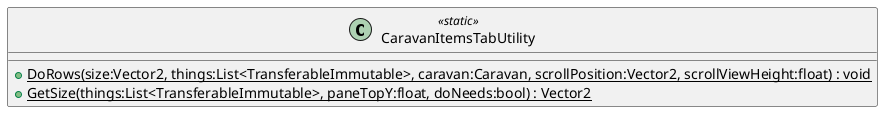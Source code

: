 @startuml
class CaravanItemsTabUtility <<static>> {
    + {static} DoRows(size:Vector2, things:List<TransferableImmutable>, caravan:Caravan, scrollPosition:Vector2, scrollViewHeight:float) : void
    + {static} GetSize(things:List<TransferableImmutable>, paneTopY:float, doNeeds:bool) : Vector2
}
@enduml
